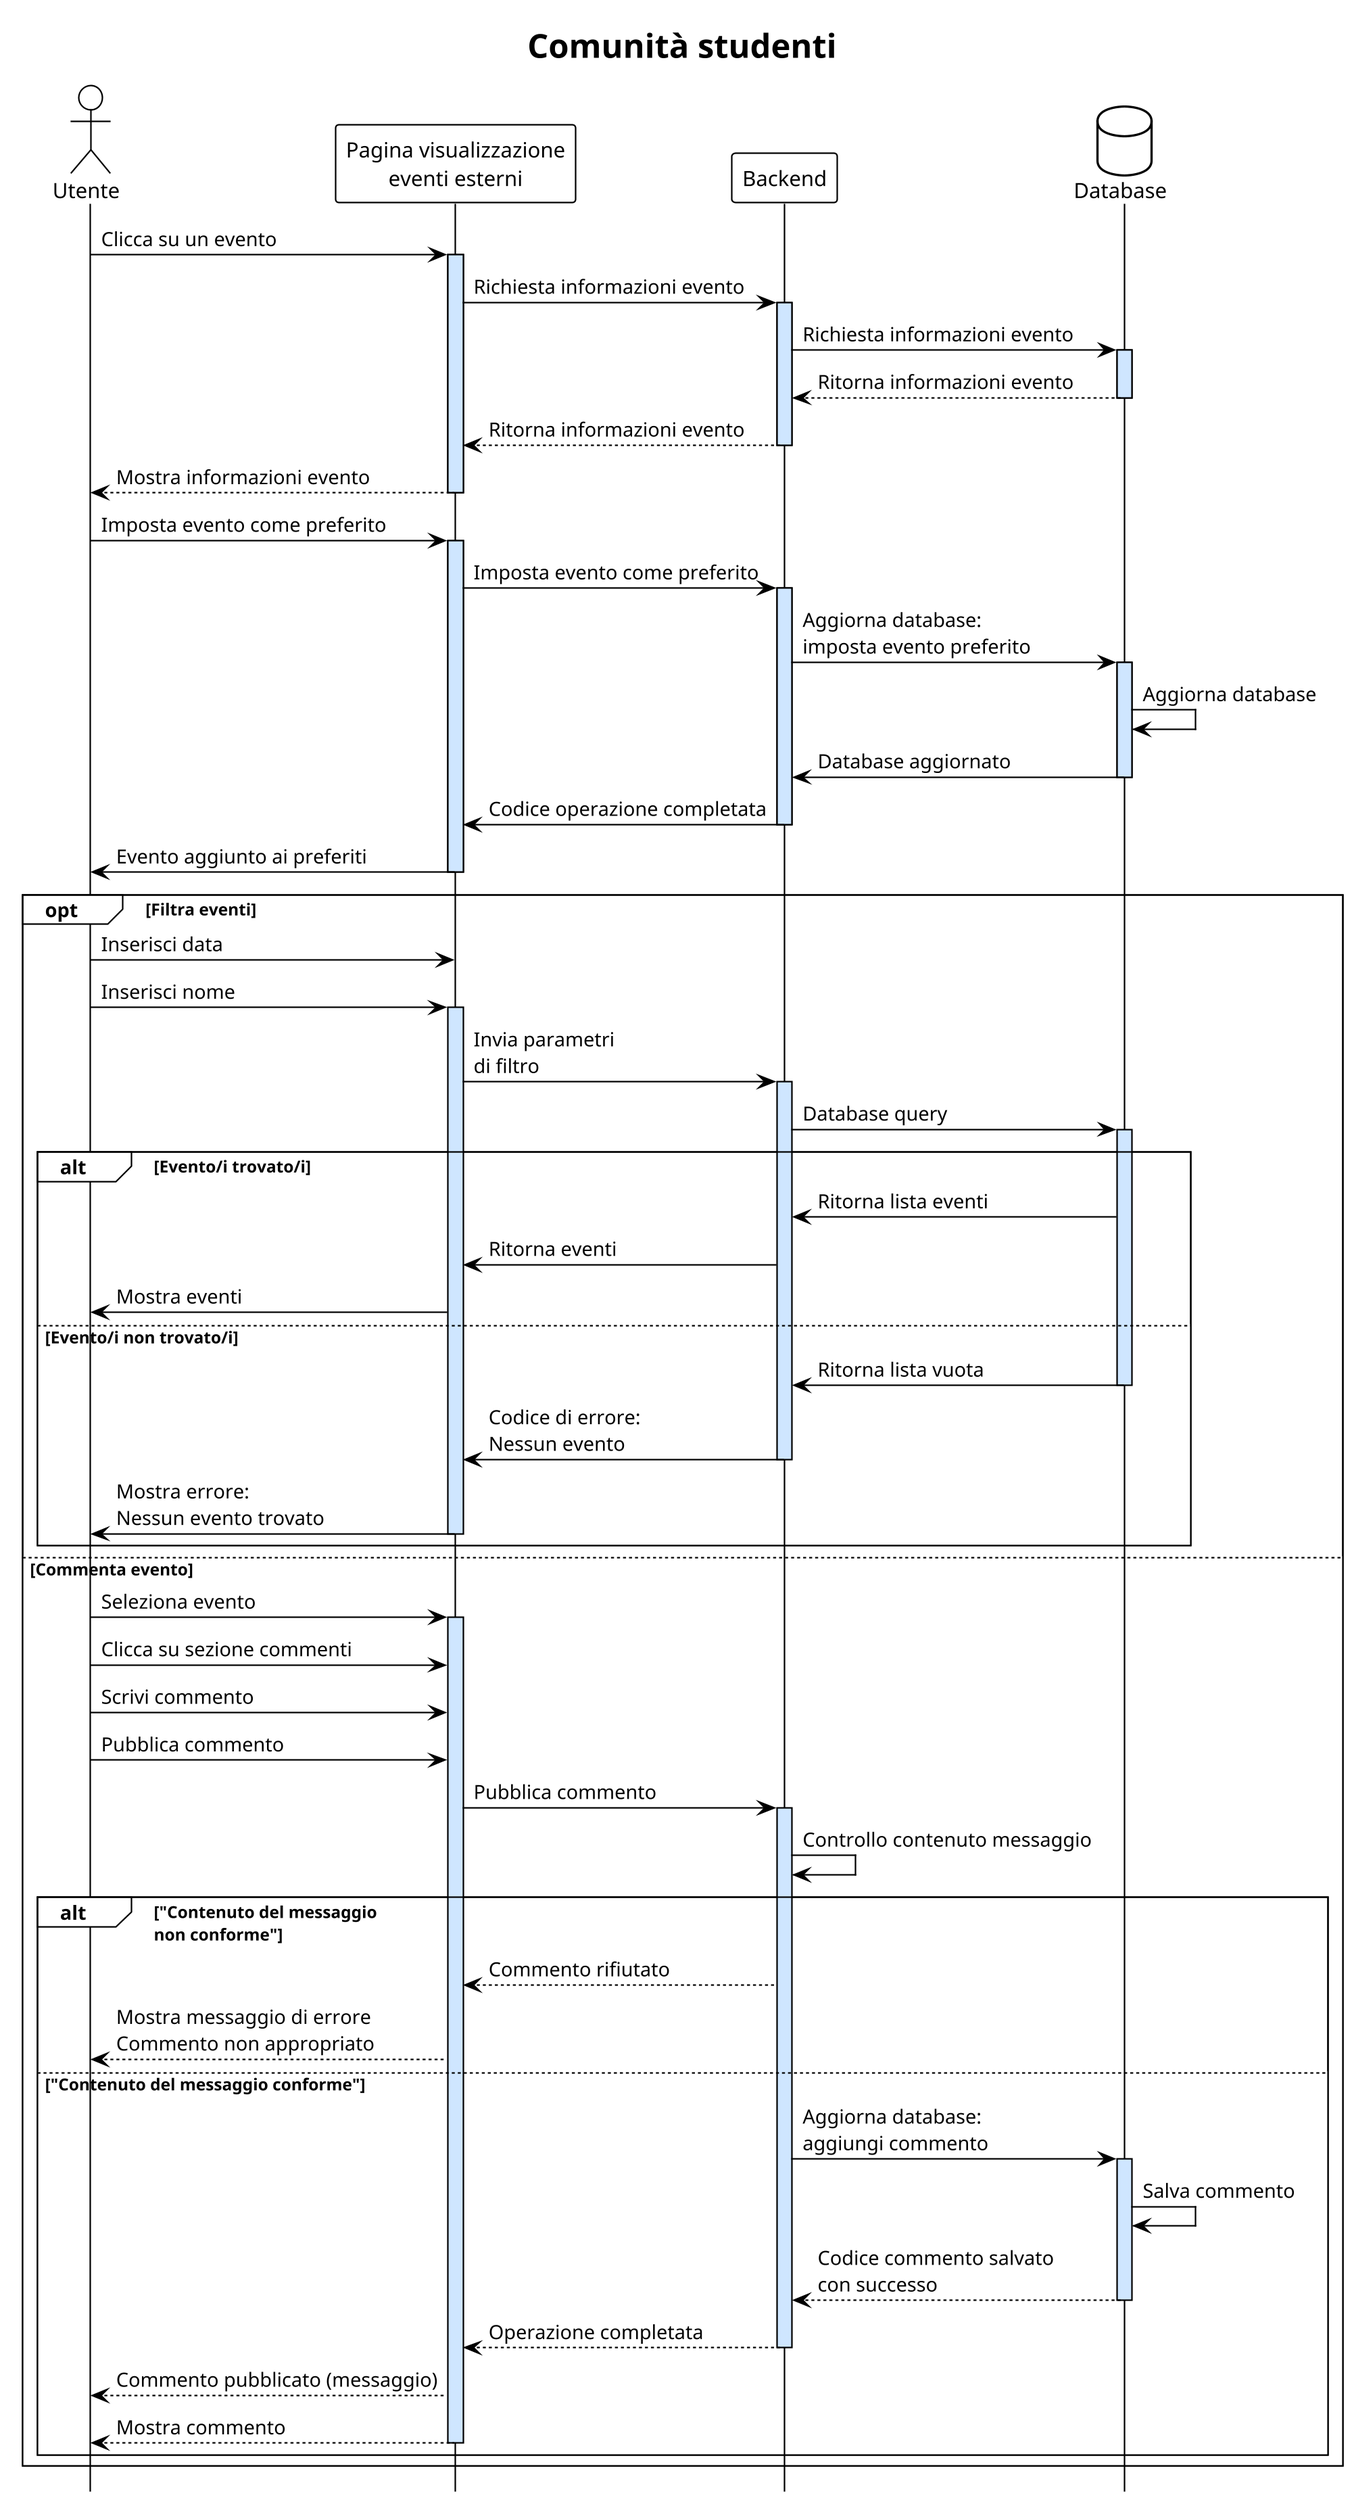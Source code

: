 @startuml
!theme plain
scale 2000 width
hide footbox

title "Comunità studenti"

actor Utente as U
participant "Pagina visualizzazione\neventi esterni" as PE
participant Backend as B
database Database as DB

U -> PE : Clicca su un evento

activate PE #CFE6FF


PE -> B : Richiesta informazioni evento

activate B #CFE6FF


B -> DB : Richiesta informazioni evento

activate DB #CFE6FF


DB --> B : Ritorna informazioni evento

deactivate DB

B --> PE : Ritorna informazioni evento

deactivate B

PE --> U : Mostra informazioni evento

deactivate PE

' Imposta evento preferito
    U -> PE : Imposta evento come preferito

    activate PE #CFE6FF


    PE -> B : Imposta evento come preferito

    activate B #CFE6FF


    B -> DB : Aggiorna database:\nimposta evento preferito

    activate DB #CFE6FF


    DB -> DB : Aggiorna database
    DB -> B : Database aggiornato

    deactivate DB

    B -> PE : Codice operazione completata

    deactivate B

    PE -> U : Evento aggiunto ai preferiti

    deactivate PE

opt Filtra eventi
    U -> PE : Inserisci data
    U -> PE : Inserisci nome

    activate PE #CFE6FF


    PE -> B : Invia parametri\ndi filtro

    activate B #CFE6FF


    B -> DB : Database query

    activate DB #CFE6FF


    alt Evento/i trovato/i
        DB -> B : Ritorna lista eventi
        B -> PE : Ritorna eventi
        PE -> U : Mostra eventi

    else Evento/i non trovato/i
        DB -> B : Ritorna lista vuota

        deactivate DB

        B -> PE : Codice di errore:\nNessun evento

        deactivate B

        PE -> U : Mostra errore:\nNessun evento trovato

        deactivate PE
    end

else Commenta evento
    U -> PE : Seleziona evento

    activate PE #CFE6FF


    U -> PE : Clicca su sezione commenti
    U -> PE : Scrivi commento
    U -> PE : Pubblica commento
    PE -> B : Pubblica commento

    activate B #CFE6FF


    B -> B : Controllo contenuto messaggio

    alt "Contenuto del messaggio\nnon conforme"
        B --> PE : Commento rifiutato

        PE --> U : Mostra messaggio di errore\nCommento non appropriato
    else "Contenuto del messaggio conforme"
        B -> DB : Aggiorna database:\naggiungi commento

        activate DB #CFE6FF


        DB -> DB : Salva commento
        DB --> B : Codice commento salvato\ncon successo
        
        deactivate DB

        B --> PE : Operazione completata

        deactivate B

        PE --> U : Commento pubblicato (messaggio)
        PE --> U : Mostra commento

        deactivate PE

    end
end

@enduml
